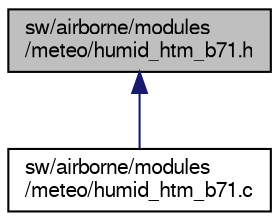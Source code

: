 digraph "sw/airborne/modules/meteo/humid_htm_b71.h"
{
  edge [fontname="FreeSans",fontsize="10",labelfontname="FreeSans",labelfontsize="10"];
  node [fontname="FreeSans",fontsize="10",shape=record];
  Node1 [label="sw/airborne/modules\l/meteo/humid_htm_b71.h",height=0.2,width=0.4,color="black", fillcolor="grey75", style="filled", fontcolor="black"];
  Node1 -> Node2 [dir="back",color="midnightblue",fontsize="10",style="solid",fontname="FreeSans"];
  Node2 [label="sw/airborne/modules\l/meteo/humid_htm_b71.c",height=0.2,width=0.4,color="black", fillcolor="white", style="filled",URL="$humid__htm__b71_8c.html",tooltip="TronSens HTM-B71 humidity/temperature sensor i2c interface. "];
}
